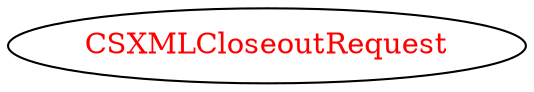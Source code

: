 digraph dependencyGraph {
 concentrate=true;
 ranksep="2.0";
 rankdir="LR"; 
 splines="ortho";
"CSXMLCloseoutRequest" [fontcolor="red"];
}